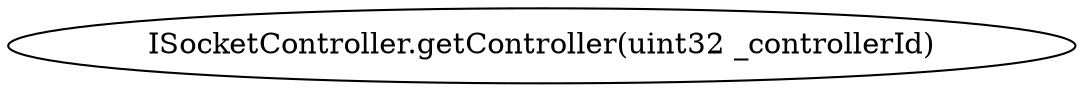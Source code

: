 digraph "" {
	graph [bb="0,0,436.14,36"];
	node [label="\N"];
	"ISocketController.getController(uint32 _controllerId)"	 [height=0.5,
		pos="218.07,18",
		width=6.0575];
}
